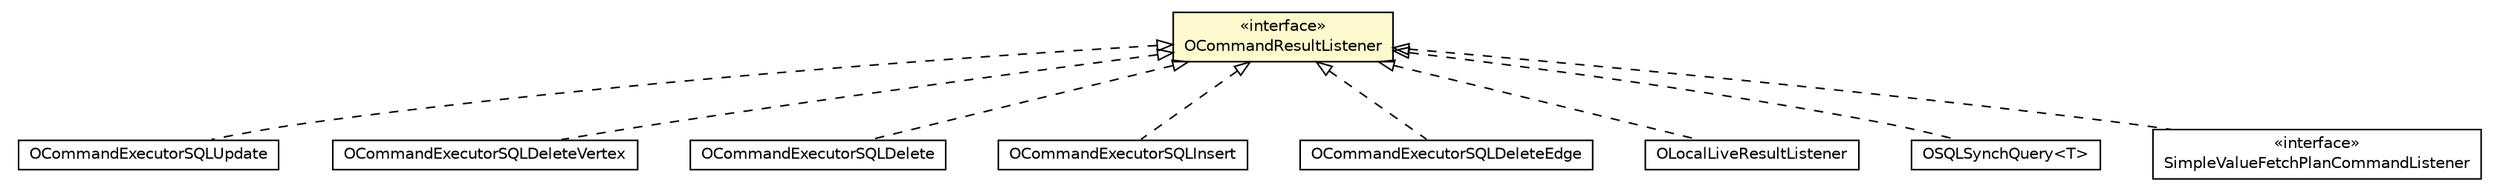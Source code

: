 #!/usr/local/bin/dot
#
# Class diagram 
# Generated by UMLGraph version R5_6-24-gf6e263 (http://www.umlgraph.org/)
#

digraph G {
	edge [fontname="Helvetica",fontsize=10,labelfontname="Helvetica",labelfontsize=10];
	node [fontname="Helvetica",fontsize=10,shape=plaintext];
	nodesep=0.25;
	ranksep=0.5;
	// com.orientechnologies.orient.core.command.OCommandResultListener
	c2343933 [label=<<table title="com.orientechnologies.orient.core.command.OCommandResultListener" border="0" cellborder="1" cellspacing="0" cellpadding="2" port="p" bgcolor="lemonChiffon" href="./OCommandResultListener.html">
		<tr><td><table border="0" cellspacing="0" cellpadding="1">
<tr><td align="center" balign="center"> &#171;interface&#187; </td></tr>
<tr><td align="center" balign="center"> OCommandResultListener </td></tr>
		</table></td></tr>
		</table>>, URL="./OCommandResultListener.html", fontname="Helvetica", fontcolor="black", fontsize=10.0];
	// com.orientechnologies.orient.core.sql.OCommandExecutorSQLUpdate
	c2344006 [label=<<table title="com.orientechnologies.orient.core.sql.OCommandExecutorSQLUpdate" border="0" cellborder="1" cellspacing="0" cellpadding="2" port="p" href="../sql/OCommandExecutorSQLUpdate.html">
		<tr><td><table border="0" cellspacing="0" cellpadding="1">
<tr><td align="center" balign="center"> OCommandExecutorSQLUpdate </td></tr>
		</table></td></tr>
		</table>>, URL="../sql/OCommandExecutorSQLUpdate.html", fontname="Helvetica", fontcolor="black", fontsize=10.0];
	// com.orientechnologies.orient.core.sql.OCommandExecutorSQLDeleteVertex
	c2344025 [label=<<table title="com.orientechnologies.orient.core.sql.OCommandExecutorSQLDeleteVertex" border="0" cellborder="1" cellspacing="0" cellpadding="2" port="p" href="../sql/OCommandExecutorSQLDeleteVertex.html">
		<tr><td><table border="0" cellspacing="0" cellpadding="1">
<tr><td align="center" balign="center"> OCommandExecutorSQLDeleteVertex </td></tr>
		</table></td></tr>
		</table>>, URL="../sql/OCommandExecutorSQLDeleteVertex.html", fontname="Helvetica", fontcolor="black", fontsize=10.0];
	// com.orientechnologies.orient.core.sql.OCommandExecutorSQLDelete
	c2344028 [label=<<table title="com.orientechnologies.orient.core.sql.OCommandExecutorSQLDelete" border="0" cellborder="1" cellspacing="0" cellpadding="2" port="p" href="../sql/OCommandExecutorSQLDelete.html">
		<tr><td><table border="0" cellspacing="0" cellpadding="1">
<tr><td align="center" balign="center"> OCommandExecutorSQLDelete </td></tr>
		</table></td></tr>
		</table>>, URL="../sql/OCommandExecutorSQLDelete.html", fontname="Helvetica", fontcolor="black", fontsize=10.0];
	// com.orientechnologies.orient.core.sql.OCommandExecutorSQLInsert
	c2344039 [label=<<table title="com.orientechnologies.orient.core.sql.OCommandExecutorSQLInsert" border="0" cellborder="1" cellspacing="0" cellpadding="2" port="p" href="../sql/OCommandExecutorSQLInsert.html">
		<tr><td><table border="0" cellspacing="0" cellpadding="1">
<tr><td align="center" balign="center"> OCommandExecutorSQLInsert </td></tr>
		</table></td></tr>
		</table>>, URL="../sql/OCommandExecutorSQLInsert.html", fontname="Helvetica", fontcolor="black", fontsize=10.0];
	// com.orientechnologies.orient.core.sql.OCommandExecutorSQLDeleteEdge
	c2344043 [label=<<table title="com.orientechnologies.orient.core.sql.OCommandExecutorSQLDeleteEdge" border="0" cellborder="1" cellspacing="0" cellpadding="2" port="p" href="../sql/OCommandExecutorSQLDeleteEdge.html">
		<tr><td><table border="0" cellspacing="0" cellpadding="1">
<tr><td align="center" balign="center"> OCommandExecutorSQLDeleteEdge </td></tr>
		</table></td></tr>
		</table>>, URL="../sql/OCommandExecutorSQLDeleteEdge.html", fontname="Helvetica", fontcolor="black", fontsize=10.0];
	// com.orientechnologies.orient.core.sql.query.OLocalLiveResultListener
	c2344482 [label=<<table title="com.orientechnologies.orient.core.sql.query.OLocalLiveResultListener" border="0" cellborder="1" cellspacing="0" cellpadding="2" port="p" href="../sql/query/OLocalLiveResultListener.html">
		<tr><td><table border="0" cellspacing="0" cellpadding="1">
<tr><td align="center" balign="center"> OLocalLiveResultListener </td></tr>
		</table></td></tr>
		</table>>, URL="../sql/query/OLocalLiveResultListener.html", fontname="Helvetica", fontcolor="black", fontsize=10.0];
	// com.orientechnologies.orient.core.sql.query.OSQLSynchQuery<T>
	c2344485 [label=<<table title="com.orientechnologies.orient.core.sql.query.OSQLSynchQuery" border="0" cellborder="1" cellspacing="0" cellpadding="2" port="p" href="../sql/query/OSQLSynchQuery.html">
		<tr><td><table border="0" cellspacing="0" cellpadding="1">
<tr><td align="center" balign="center"> OSQLSynchQuery&lt;T&gt; </td></tr>
		</table></td></tr>
		</table>>, URL="../sql/query/OSQLSynchQuery.html", fontname="Helvetica", fontcolor="black", fontsize=10.0];
	// com.orientechnologies.orient.client.remote.SimpleValueFetchPlanCommandListener
	c2345236 [label=<<table title="com.orientechnologies.orient.client.remote.SimpleValueFetchPlanCommandListener" border="0" cellborder="1" cellspacing="0" cellpadding="2" port="p" href="../../client/remote/SimpleValueFetchPlanCommandListener.html">
		<tr><td><table border="0" cellspacing="0" cellpadding="1">
<tr><td align="center" balign="center"> &#171;interface&#187; </td></tr>
<tr><td align="center" balign="center"> SimpleValueFetchPlanCommandListener </td></tr>
		</table></td></tr>
		</table>>, URL="../../client/remote/SimpleValueFetchPlanCommandListener.html", fontname="Helvetica", fontcolor="black", fontsize=10.0];
	//com.orientechnologies.orient.core.sql.OCommandExecutorSQLUpdate implements com.orientechnologies.orient.core.command.OCommandResultListener
	c2343933:p -> c2344006:p [dir=back,arrowtail=empty,style=dashed];
	//com.orientechnologies.orient.core.sql.OCommandExecutorSQLDeleteVertex implements com.orientechnologies.orient.core.command.OCommandResultListener
	c2343933:p -> c2344025:p [dir=back,arrowtail=empty,style=dashed];
	//com.orientechnologies.orient.core.sql.OCommandExecutorSQLDelete implements com.orientechnologies.orient.core.command.OCommandResultListener
	c2343933:p -> c2344028:p [dir=back,arrowtail=empty,style=dashed];
	//com.orientechnologies.orient.core.sql.OCommandExecutorSQLInsert implements com.orientechnologies.orient.core.command.OCommandResultListener
	c2343933:p -> c2344039:p [dir=back,arrowtail=empty,style=dashed];
	//com.orientechnologies.orient.core.sql.OCommandExecutorSQLDeleteEdge implements com.orientechnologies.orient.core.command.OCommandResultListener
	c2343933:p -> c2344043:p [dir=back,arrowtail=empty,style=dashed];
	//com.orientechnologies.orient.core.sql.query.OLocalLiveResultListener implements com.orientechnologies.orient.core.command.OCommandResultListener
	c2343933:p -> c2344482:p [dir=back,arrowtail=empty,style=dashed];
	//com.orientechnologies.orient.core.sql.query.OSQLSynchQuery<T> implements com.orientechnologies.orient.core.command.OCommandResultListener
	c2343933:p -> c2344485:p [dir=back,arrowtail=empty,style=dashed];
	//com.orientechnologies.orient.client.remote.SimpleValueFetchPlanCommandListener implements com.orientechnologies.orient.core.command.OCommandResultListener
	c2343933:p -> c2345236:p [dir=back,arrowtail=empty,style=dashed];
}

